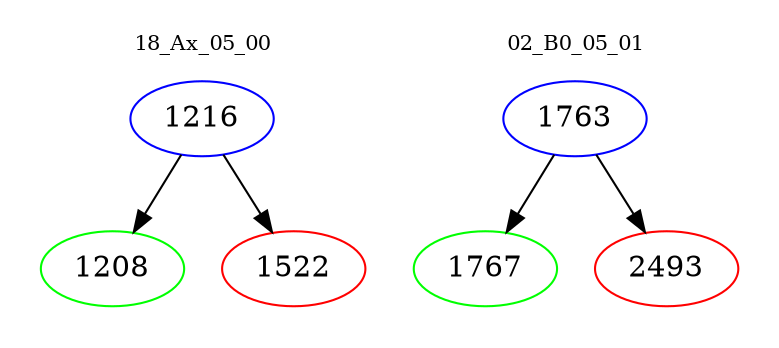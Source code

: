 digraph{
subgraph cluster_0 {
color = white
label = "18_Ax_05_00";
fontsize=10;
T0_1216 [label="1216", color="blue"]
T0_1216 -> T0_1208 [color="black"]
T0_1208 [label="1208", color="green"]
T0_1216 -> T0_1522 [color="black"]
T0_1522 [label="1522", color="red"]
}
subgraph cluster_1 {
color = white
label = "02_B0_05_01";
fontsize=10;
T1_1763 [label="1763", color="blue"]
T1_1763 -> T1_1767 [color="black"]
T1_1767 [label="1767", color="green"]
T1_1763 -> T1_2493 [color="black"]
T1_2493 [label="2493", color="red"]
}
}
